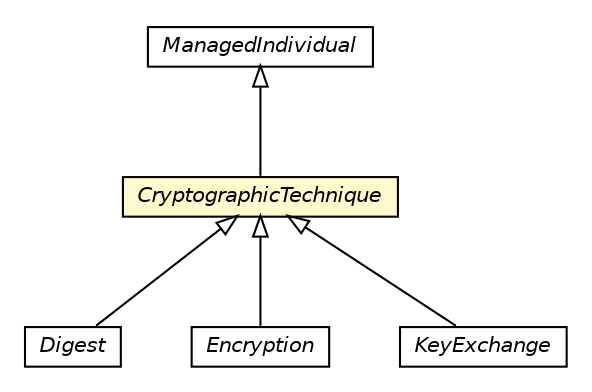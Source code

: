 #!/usr/local/bin/dot
#
# Class diagram 
# Generated by UMLGraph version R5_6-24-gf6e263 (http://www.umlgraph.org/)
#

digraph G {
	edge [fontname="Helvetica",fontsize=10,labelfontname="Helvetica",labelfontsize=10];
	node [fontname="Helvetica",fontsize=10,shape=plaintext];
	nodesep=0.25;
	ranksep=0.5;
	// org.universAAL.middleware.owl.ManagedIndividual
	c3114358 [label=<<table title="org.universAAL.middleware.owl.ManagedIndividual" border="0" cellborder="1" cellspacing="0" cellpadding="2" port="p" href="../../middleware/owl/ManagedIndividual.html">
		<tr><td><table border="0" cellspacing="0" cellpadding="1">
<tr><td align="center" balign="center"><font face="Helvetica-Oblique"> ManagedIndividual </font></td></tr>
		</table></td></tr>
		</table>>, URL="../../middleware/owl/ManagedIndividual.html", fontname="Helvetica", fontcolor="black", fontsize=10.0];
	// org.universAAL.ontology.cryptographic.CryptographicTechnique
	c3115350 [label=<<table title="org.universAAL.ontology.cryptographic.CryptographicTechnique" border="0" cellborder="1" cellspacing="0" cellpadding="2" port="p" bgcolor="lemonChiffon" href="./CryptographicTechnique.html">
		<tr><td><table border="0" cellspacing="0" cellpadding="1">
<tr><td align="center" balign="center"><font face="Helvetica-Oblique"> CryptographicTechnique </font></td></tr>
		</table></td></tr>
		</table>>, URL="./CryptographicTechnique.html", fontname="Helvetica", fontcolor="black", fontsize=10.0];
	// org.universAAL.ontology.cryptographic.Digest
	c3115351 [label=<<table title="org.universAAL.ontology.cryptographic.Digest" border="0" cellborder="1" cellspacing="0" cellpadding="2" port="p" href="./Digest.html">
		<tr><td><table border="0" cellspacing="0" cellpadding="1">
<tr><td align="center" balign="center"><font face="Helvetica-Oblique"> Digest </font></td></tr>
		</table></td></tr>
		</table>>, URL="./Digest.html", fontname="Helvetica", fontcolor="black", fontsize=10.0];
	// org.universAAL.ontology.cryptographic.Encryption
	c3115356 [label=<<table title="org.universAAL.ontology.cryptographic.Encryption" border="0" cellborder="1" cellspacing="0" cellpadding="2" port="p" href="./Encryption.html">
		<tr><td><table border="0" cellspacing="0" cellpadding="1">
<tr><td align="center" balign="center"><font face="Helvetica-Oblique"> Encryption </font></td></tr>
		</table></td></tr>
		</table>>, URL="./Encryption.html", fontname="Helvetica", fontcolor="black", fontsize=10.0];
	// org.universAAL.ontology.cryptographic.KeyExchange
	c3115360 [label=<<table title="org.universAAL.ontology.cryptographic.KeyExchange" border="0" cellborder="1" cellspacing="0" cellpadding="2" port="p" href="./KeyExchange.html">
		<tr><td><table border="0" cellspacing="0" cellpadding="1">
<tr><td align="center" balign="center"><font face="Helvetica-Oblique"> KeyExchange </font></td></tr>
		</table></td></tr>
		</table>>, URL="./KeyExchange.html", fontname="Helvetica", fontcolor="black", fontsize=10.0];
	//org.universAAL.ontology.cryptographic.CryptographicTechnique extends org.universAAL.middleware.owl.ManagedIndividual
	c3114358:p -> c3115350:p [dir=back,arrowtail=empty];
	//org.universAAL.ontology.cryptographic.Digest extends org.universAAL.ontology.cryptographic.CryptographicTechnique
	c3115350:p -> c3115351:p [dir=back,arrowtail=empty];
	//org.universAAL.ontology.cryptographic.Encryption extends org.universAAL.ontology.cryptographic.CryptographicTechnique
	c3115350:p -> c3115356:p [dir=back,arrowtail=empty];
	//org.universAAL.ontology.cryptographic.KeyExchange extends org.universAAL.ontology.cryptographic.CryptographicTechnique
	c3115350:p -> c3115360:p [dir=back,arrowtail=empty];
}

